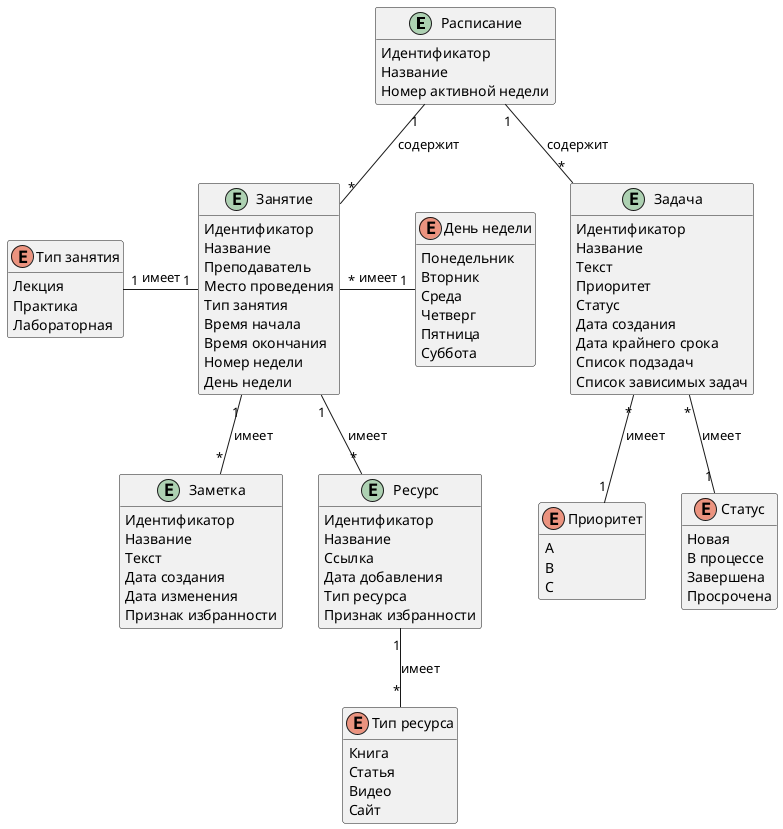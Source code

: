 @startuml "entity"

'add styles for er-diagram
hide empty members
' hide circle
' skinparam linetype ortho
' !theme plain


entity "Расписание" as schedule {
    Идентификатор
    Название
    Номер активной недели
}

entity "Занятие" as lesson {
    Идентификатор
    Название
    Преподаватель
    Место проведения
    Тип занятия
    Время начала
    Время окончания
    Номер недели
    День недели
}

enum "День недели" as day {
    Понедельник
    Вторник
    Среда
    Четверг
    Пятница
    Суббота
}

enum "Тип занятия" as lessonType {
    Лекция
    Практика
    Лабораторная
}

entity "Заметка" as note {
    Идентификатор
    Название
    Текст
    Дата создания
    Дата изменения
    Признак избранности
}

entity "Ресурс" as resource {
    Идентификатор
    Название
    Ссылка
    Дата добавления
    Тип ресурса
    Признак избранности
}

enum "Тип ресурса" as resourceType {
    Книга
    Статья
    Видео
    Сайт
}

entity "Задача" as task {
    Идентификатор
    Название
    Текст
    Приоритет
    Статус
    Дата создания
    Дата крайнего срока
    Список подзадач
    Список зависимых задач
}

enum "Приоритет" as priority {
    A
    B
    C
}

enum "Статус" as status {
    Новая
    В процессе
    Завершена
    Просрочена
}

schedule "1" -- "*" task : "содержит"
schedule "1" -- "*" lesson : "содержит"
lesson "1" -l- "1" lessonType : "имеет"
lesson "*" -r- "1" day : "имеет"

'user "1" -- "*" note : "имеет"
lesson "1" -- "*" note : "имеет"

'user "1" -- "*" resource : "имеет"
lesson "1" -- "*" resource : "имеет"

resource "1" -- "*" resourceType : "имеет"

task "*" -- "1" priority : "имеет"
task "*" -- "1" status : "имеет"

@enduml